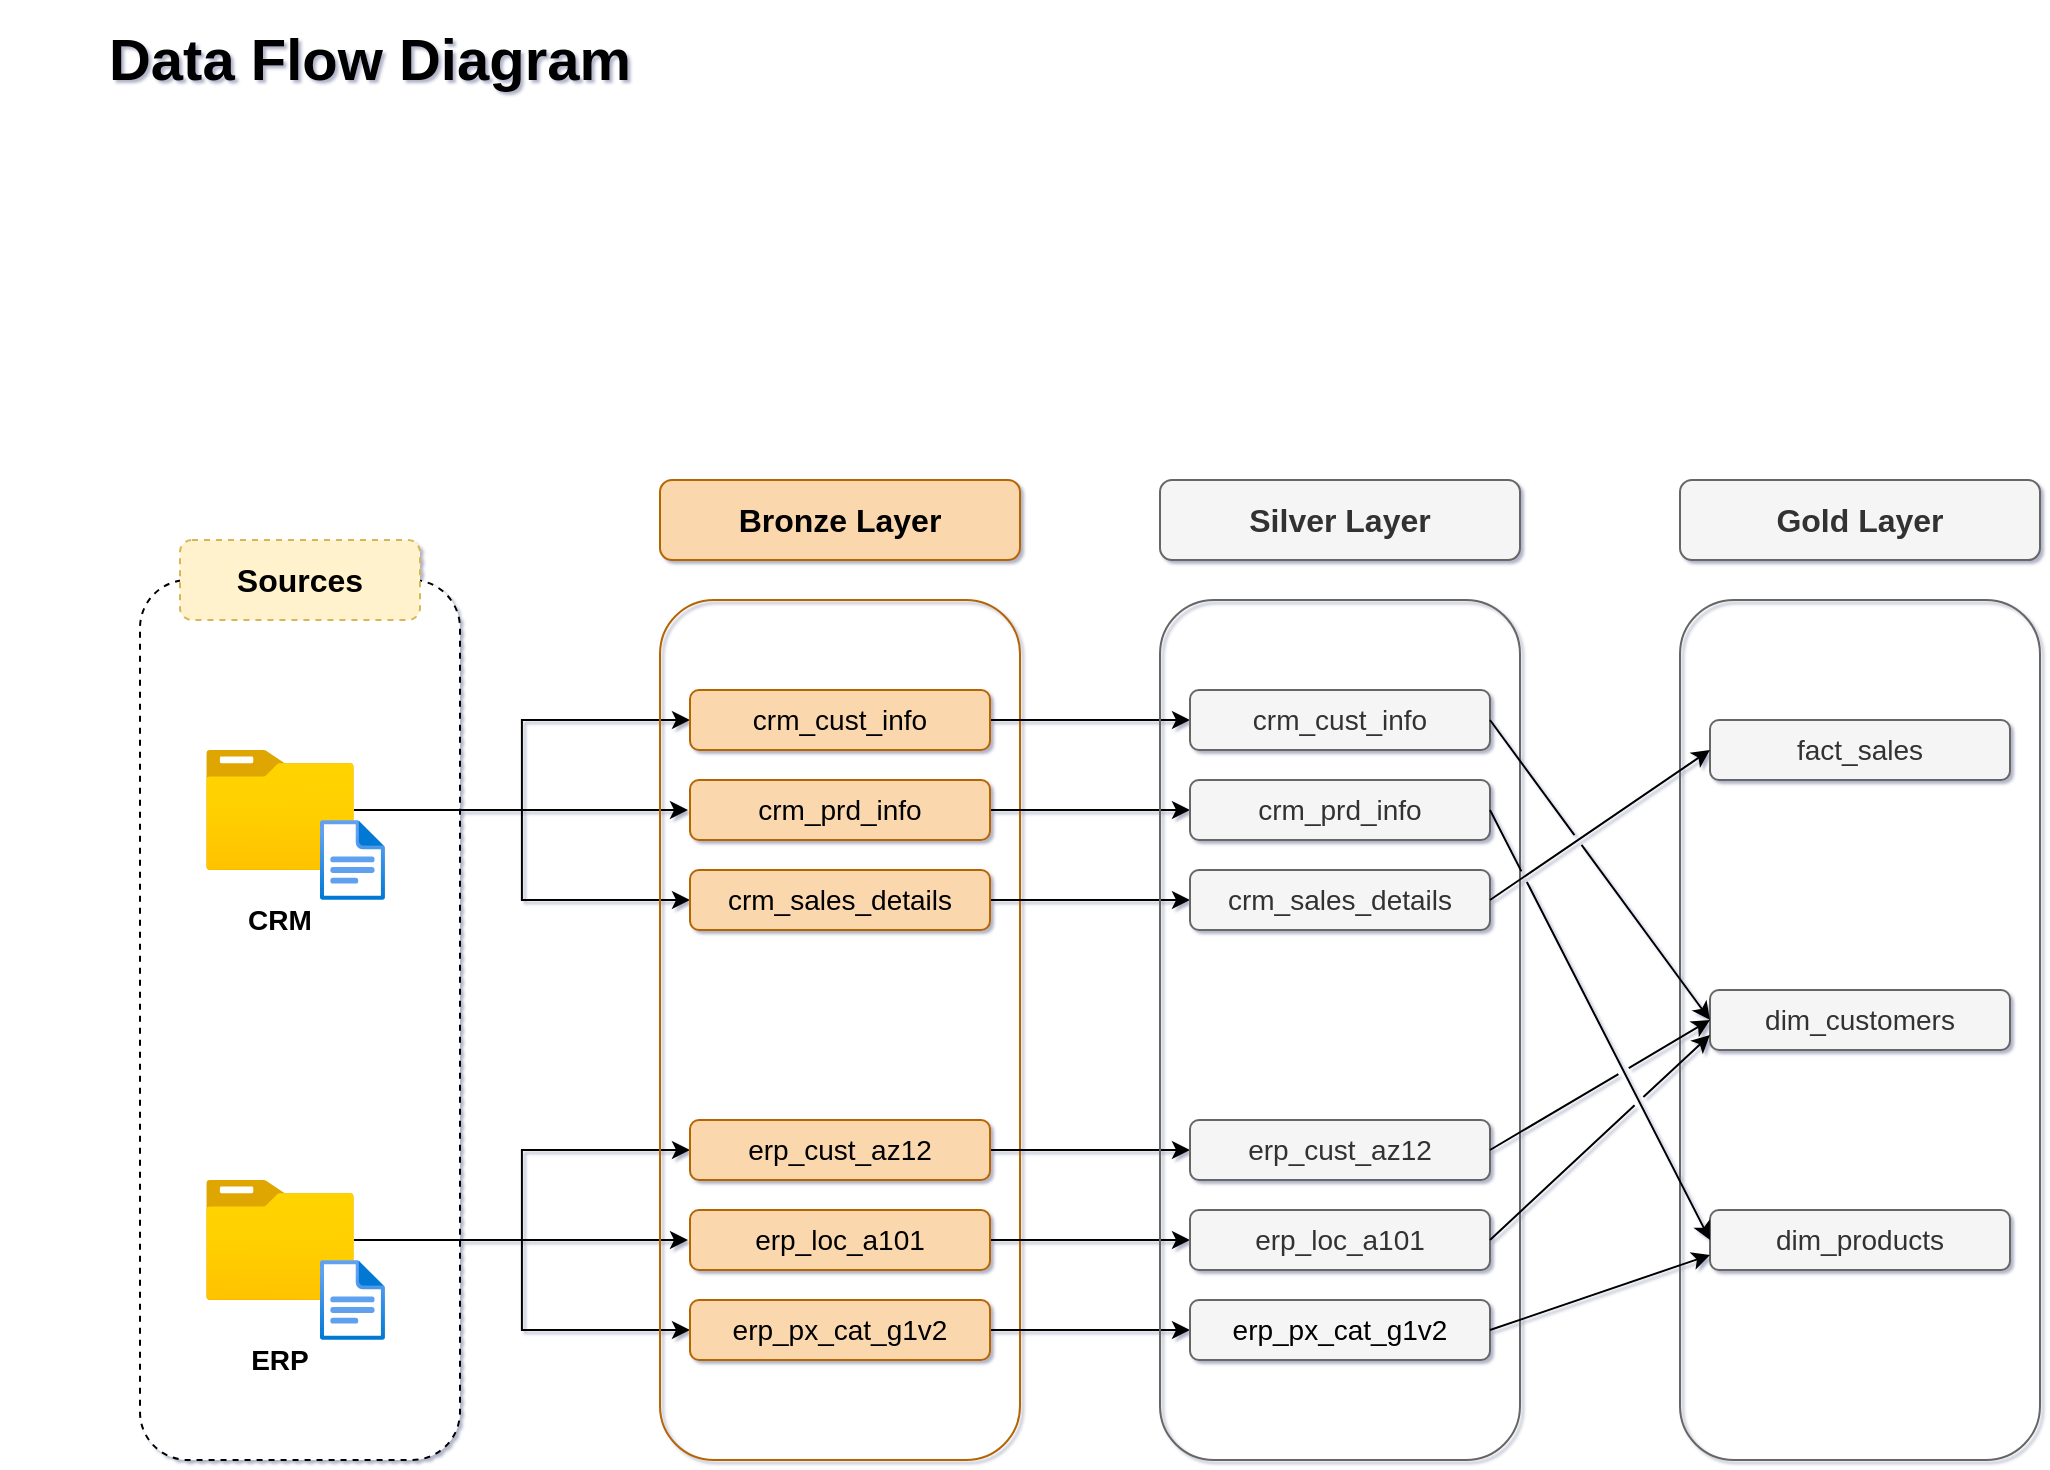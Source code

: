 <mxfile scale="1" border="0" version="27.0.9">
  <diagram name="Page-1" id="lo4eZgfJaH8Q86cD6Dl4">
    <mxGraphModel dx="1042" dy="623" grid="1" gridSize="10" guides="1" tooltips="1" connect="1" arrows="1" fold="1" page="1" pageScale="1" pageWidth="1920" pageHeight="1200" background="none" math="0" shadow="1">
      <root>
        <object label="" id="0">
          <mxCell />
        </object>
        <mxCell id="1" parent="0" />
        <mxCell id="7gnHyq3HujZfWvgFVugJ-2" value="" style="rounded=1;whiteSpace=wrap;html=1;dashed=1;" parent="1" vertex="1">
          <mxGeometry x="90" y="420" width="160" height="440" as="geometry" />
        </mxCell>
        <mxCell id="7gnHyq3HujZfWvgFVugJ-3" value="&lt;b&gt;&lt;font style=&quot;font-size: 16px;&quot;&gt;Sources&lt;/font&gt;&lt;/b&gt;" style="rounded=1;whiteSpace=wrap;html=1;strokeColor=#d6b656;fillColor=#fff2cc;dashed=1;" parent="1" vertex="1">
          <mxGeometry x="110" y="400" width="120" height="40" as="geometry" />
        </mxCell>
        <mxCell id="7gnHyq3HujZfWvgFVugJ-44" style="edgeStyle=orthogonalEdgeStyle;rounded=0;orthogonalLoop=1;jettySize=auto;html=1;entryX=0;entryY=0.5;entryDx=0;entryDy=0;" parent="1" source="7gnHyq3HujZfWvgFVugJ-5" target="7gnHyq3HujZfWvgFVugJ-23" edge="1">
          <mxGeometry relative="1" as="geometry" />
        </mxCell>
        <mxCell id="7gnHyq3HujZfWvgFVugJ-45" style="edgeStyle=orthogonalEdgeStyle;rounded=0;orthogonalLoop=1;jettySize=auto;html=1;" parent="1" edge="1">
          <mxGeometry relative="1" as="geometry">
            <mxPoint x="364" y="535" as="targetPoint" />
            <mxPoint x="250.97" y="535" as="sourcePoint" />
          </mxGeometry>
        </mxCell>
        <mxCell id="7gnHyq3HujZfWvgFVugJ-46" style="edgeStyle=orthogonalEdgeStyle;rounded=0;orthogonalLoop=1;jettySize=auto;html=1;entryX=0;entryY=0.5;entryDx=0;entryDy=0;" parent="1" source="7gnHyq3HujZfWvgFVugJ-5" target="7gnHyq3HujZfWvgFVugJ-25" edge="1">
          <mxGeometry relative="1" as="geometry" />
        </mxCell>
        <mxCell id="7gnHyq3HujZfWvgFVugJ-5" value="" style="image;aspect=fixed;html=1;points=[];align=center;fontSize=12;image=img/lib/azure2/general/Folder_Blank.svg;" parent="1" vertex="1">
          <mxGeometry x="123.04" y="505" width="73.93" height="60" as="geometry" />
        </mxCell>
        <mxCell id="7gnHyq3HujZfWvgFVugJ-15" value="" style="image;aspect=fixed;html=1;points=[];align=center;fontSize=12;image=img/lib/azure2/general/File.svg;" parent="1" vertex="1">
          <mxGeometry x="180" y="540" width="32.46" height="40" as="geometry" />
        </mxCell>
        <mxCell id="7gnHyq3HujZfWvgFVugJ-37" style="edgeStyle=orthogonalEdgeStyle;rounded=0;orthogonalLoop=1;jettySize=auto;html=1;entryX=0;entryY=0.5;entryDx=0;entryDy=0;" parent="1" source="7gnHyq3HujZfWvgFVugJ-18" target="7gnHyq3HujZfWvgFVugJ-26" edge="1">
          <mxGeometry relative="1" as="geometry" />
        </mxCell>
        <mxCell id="7gnHyq3HujZfWvgFVugJ-38" style="edgeStyle=orthogonalEdgeStyle;rounded=0;orthogonalLoop=1;jettySize=auto;html=1;" parent="1" source="7gnHyq3HujZfWvgFVugJ-18" target="7gnHyq3HujZfWvgFVugJ-28" edge="1">
          <mxGeometry relative="1" as="geometry" />
        </mxCell>
        <mxCell id="7gnHyq3HujZfWvgFVugJ-40" style="edgeStyle=orthogonalEdgeStyle;rounded=0;orthogonalLoop=1;jettySize=auto;html=1;" parent="1" edge="1">
          <mxGeometry relative="1" as="geometry">
            <mxPoint x="364" y="750" as="targetPoint" />
            <mxPoint x="220.97" y="750" as="sourcePoint" />
          </mxGeometry>
        </mxCell>
        <mxCell id="7gnHyq3HujZfWvgFVugJ-18" value="" style="image;aspect=fixed;html=1;points=[];align=center;fontSize=12;image=img/lib/azure2/general/Folder_Blank.svg;" parent="1" vertex="1">
          <mxGeometry x="123.04" y="720" width="73.93" height="60" as="geometry" />
        </mxCell>
        <mxCell id="7gnHyq3HujZfWvgFVugJ-19" value="" style="image;aspect=fixed;html=1;points=[];align=center;fontSize=12;image=img/lib/azure2/general/File.svg;" parent="1" vertex="1">
          <mxGeometry x="180" y="760" width="32.46" height="40" as="geometry" />
        </mxCell>
        <mxCell id="7gnHyq3HujZfWvgFVugJ-21" value="&lt;font style=&quot;font-size: 16px;&quot;&gt;&lt;b&gt;Bronze Layer&lt;/b&gt;&lt;/font&gt;" style="rounded=1;whiteSpace=wrap;html=1;fillColor=#fad7ac;strokeColor=#b46504;" parent="1" vertex="1">
          <mxGeometry x="350" y="370" width="180" height="40" as="geometry" />
        </mxCell>
        <mxCell id="7gnHyq3HujZfWvgFVugJ-22" value="" style="rounded=1;whiteSpace=wrap;html=1;fillColor=none;strokeColor=#b46504;fillStyle=auto;gradientColor=none;" parent="1" vertex="1">
          <mxGeometry x="350" y="430" width="180" height="430" as="geometry" />
        </mxCell>
        <mxCell id="I61YopK0WSlyQ3vse2ND-12" style="edgeStyle=orthogonalEdgeStyle;rounded=0;orthogonalLoop=1;jettySize=auto;html=1;" parent="1" source="7gnHyq3HujZfWvgFVugJ-23" target="I61YopK0WSlyQ3vse2ND-3" edge="1">
          <mxGeometry relative="1" as="geometry" />
        </mxCell>
        <mxCell id="7gnHyq3HujZfWvgFVugJ-23" value="&lt;font style=&quot;font-size: 14px;&quot;&gt;crm_cust_info&lt;/font&gt;" style="rounded=1;whiteSpace=wrap;html=1;fillColor=#fad7ac;strokeColor=#b46504;" parent="1" vertex="1">
          <mxGeometry x="365" y="475" width="150" height="30" as="geometry" />
        </mxCell>
        <mxCell id="I61YopK0WSlyQ3vse2ND-13" style="edgeStyle=orthogonalEdgeStyle;rounded=0;orthogonalLoop=1;jettySize=auto;html=1;" parent="1" source="7gnHyq3HujZfWvgFVugJ-24" target="I61YopK0WSlyQ3vse2ND-4" edge="1">
          <mxGeometry relative="1" as="geometry" />
        </mxCell>
        <mxCell id="7gnHyq3HujZfWvgFVugJ-24" value="&lt;font style=&quot;font-size: 14px;&quot;&gt;crm_prd_info&lt;/font&gt;" style="rounded=1;whiteSpace=wrap;html=1;fillColor=#fad7ac;strokeColor=#b46504;" parent="1" vertex="1">
          <mxGeometry x="365" y="520" width="150" height="30" as="geometry" />
        </mxCell>
        <mxCell id="I61YopK0WSlyQ3vse2ND-14" style="edgeStyle=orthogonalEdgeStyle;rounded=0;orthogonalLoop=1;jettySize=auto;html=1;entryX=0;entryY=0.5;entryDx=0;entryDy=0;" parent="1" source="7gnHyq3HujZfWvgFVugJ-25" target="I61YopK0WSlyQ3vse2ND-5" edge="1">
          <mxGeometry relative="1" as="geometry" />
        </mxCell>
        <mxCell id="7gnHyq3HujZfWvgFVugJ-25" value="&lt;font style=&quot;font-size: 14px;&quot;&gt;crm_sales_details&lt;/font&gt;" style="rounded=1;whiteSpace=wrap;html=1;fillColor=#fad7ac;strokeColor=#b46504;" parent="1" vertex="1">
          <mxGeometry x="365" y="565" width="150" height="30" as="geometry" />
        </mxCell>
        <mxCell id="I61YopK0WSlyQ3vse2ND-15" style="edgeStyle=orthogonalEdgeStyle;rounded=0;orthogonalLoop=1;jettySize=auto;html=1;entryX=0;entryY=0.5;entryDx=0;entryDy=0;" parent="1" source="7gnHyq3HujZfWvgFVugJ-26" target="I61YopK0WSlyQ3vse2ND-6" edge="1">
          <mxGeometry relative="1" as="geometry" />
        </mxCell>
        <mxCell id="7gnHyq3HujZfWvgFVugJ-26" value="&lt;font style=&quot;font-size: 14px;&quot;&gt;erp_cust_az12&lt;/font&gt;" style="rounded=1;whiteSpace=wrap;html=1;fillColor=#fad7ac;strokeColor=#b46504;" parent="1" vertex="1">
          <mxGeometry x="365" y="690" width="150" height="30" as="geometry" />
        </mxCell>
        <mxCell id="I61YopK0WSlyQ3vse2ND-16" style="edgeStyle=orthogonalEdgeStyle;rounded=0;orthogonalLoop=1;jettySize=auto;html=1;" parent="1" source="7gnHyq3HujZfWvgFVugJ-27" target="I61YopK0WSlyQ3vse2ND-7" edge="1">
          <mxGeometry relative="1" as="geometry" />
        </mxCell>
        <mxCell id="7gnHyq3HujZfWvgFVugJ-27" value="&lt;font style=&quot;font-size: 14px;&quot;&gt;erp_loc_a101&lt;/font&gt;" style="rounded=1;whiteSpace=wrap;html=1;fillColor=#fad7ac;strokeColor=#b46504;" parent="1" vertex="1">
          <mxGeometry x="365" y="735" width="150" height="30" as="geometry" />
        </mxCell>
        <mxCell id="I61YopK0WSlyQ3vse2ND-18" style="edgeStyle=orthogonalEdgeStyle;rounded=0;orthogonalLoop=1;jettySize=auto;html=1;" parent="1" source="7gnHyq3HujZfWvgFVugJ-28" target="I61YopK0WSlyQ3vse2ND-8" edge="1">
          <mxGeometry relative="1" as="geometry" />
        </mxCell>
        <mxCell id="7gnHyq3HujZfWvgFVugJ-28" value="&lt;font style=&quot;font-size: 14px;&quot;&gt;erp_px_cat_g1v2&lt;/font&gt;" style="rounded=1;whiteSpace=wrap;html=1;fillColor=#fad7ac;strokeColor=#b46504;" parent="1" vertex="1">
          <mxGeometry x="365" y="780" width="150" height="30" as="geometry" />
        </mxCell>
        <mxCell id="7gnHyq3HujZfWvgFVugJ-47" value="&lt;b&gt;&lt;font style=&quot;font-size: 14px;&quot;&gt;CRM&lt;/font&gt;&lt;/b&gt;" style="rounded=0;whiteSpace=wrap;html=1;strokeColor=none;fillColor=none;" parent="1" vertex="1">
          <mxGeometry x="126.23" y="580" width="67.54" height="20" as="geometry" />
        </mxCell>
        <mxCell id="7gnHyq3HujZfWvgFVugJ-48" value="&lt;b&gt;&lt;font style=&quot;font-size: 14px;&quot;&gt;ERP&lt;/font&gt;&lt;/b&gt;" style="rounded=0;whiteSpace=wrap;html=1;strokeColor=none;fillColor=none;" parent="1" vertex="1">
          <mxGeometry x="126.23" y="800" width="67.54" height="20" as="geometry" />
        </mxCell>
        <mxCell id="7gnHyq3HujZfWvgFVugJ-49" value="&lt;b&gt;&lt;font style=&quot;font-size: 29px;&quot;&gt;Data Flow Diagram&lt;/font&gt;&lt;/b&gt;" style="rounded=0;whiteSpace=wrap;html=1;strokeColor=none;fillColor=none;" parent="1" vertex="1">
          <mxGeometry x="20" y="130" width="370" height="60" as="geometry" />
        </mxCell>
        <mxCell id="I61YopK0WSlyQ3vse2ND-1" value="" style="rounded=1;whiteSpace=wrap;html=1;fillColor=none;strokeColor=#666666;fillStyle=auto;fontColor=#333333;" parent="1" vertex="1">
          <mxGeometry x="600" y="430" width="180" height="430" as="geometry" />
        </mxCell>
        <mxCell id="I61YopK0WSlyQ3vse2ND-3" value="&lt;font style=&quot;font-size: 14px;&quot;&gt;crm_cust_info&lt;/font&gt;" style="rounded=1;whiteSpace=wrap;html=1;fillColor=#f5f5f5;strokeColor=#666666;fontColor=#333333;" parent="1" vertex="1">
          <mxGeometry x="615" y="475" width="150" height="30" as="geometry" />
        </mxCell>
        <mxCell id="I61YopK0WSlyQ3vse2ND-4" value="&lt;font style=&quot;font-size: 14px;&quot;&gt;crm_prd_info&lt;/font&gt;" style="rounded=1;whiteSpace=wrap;html=1;fillColor=#f5f5f5;strokeColor=#666666;fontColor=#333333;" parent="1" vertex="1">
          <mxGeometry x="615" y="520" width="150" height="30" as="geometry" />
        </mxCell>
        <mxCell id="I61YopK0WSlyQ3vse2ND-5" value="&lt;font style=&quot;font-size: 14px;&quot;&gt;crm_sales_details&lt;/font&gt;" style="rounded=1;whiteSpace=wrap;html=1;fillColor=#f5f5f5;strokeColor=#666666;fontColor=#333333;" parent="1" vertex="1">
          <mxGeometry x="615" y="565" width="150" height="30" as="geometry" />
        </mxCell>
        <mxCell id="I61YopK0WSlyQ3vse2ND-6" value="&lt;font style=&quot;font-size: 14px;&quot;&gt;erp_cust_az12&lt;/font&gt;" style="rounded=1;whiteSpace=wrap;html=1;fillColor=#f5f5f5;strokeColor=#666666;fontColor=#333333;" parent="1" vertex="1">
          <mxGeometry x="615" y="690" width="150" height="30" as="geometry" />
        </mxCell>
        <mxCell id="I61YopK0WSlyQ3vse2ND-7" value="&lt;font style=&quot;font-size: 14px;&quot;&gt;erp_loc_a101&lt;/font&gt;" style="rounded=1;whiteSpace=wrap;html=1;fillColor=#f5f5f5;strokeColor=#666666;fontColor=#333333;" parent="1" vertex="1">
          <mxGeometry x="615" y="735" width="150" height="30" as="geometry" />
        </mxCell>
        <mxCell id="I61YopK0WSlyQ3vse2ND-8" value="&lt;span style=&quot;color: rgb(0, 0, 0); font-size: 14px;&quot;&gt;erp_px_cat_g1v2&lt;/span&gt;" style="rounded=1;whiteSpace=wrap;html=1;fillColor=#f5f5f5;strokeColor=#666666;fontColor=#333333;" parent="1" vertex="1">
          <mxGeometry x="615" y="780" width="150" height="30" as="geometry" />
        </mxCell>
        <mxCell id="I61YopK0WSlyQ3vse2ND-19" value="&lt;font style=&quot;font-size: 16px;&quot;&gt;&lt;b&gt;Silver Layer&lt;/b&gt;&lt;/font&gt;" style="rounded=1;whiteSpace=wrap;html=1;fillColor=#f5f5f5;strokeColor=#666666;fontColor=#333333;" parent="1" vertex="1">
          <mxGeometry x="600" y="370" width="180" height="40" as="geometry" />
        </mxCell>
        <mxCell id="k-Mvm8XyHYtzJQmth2Uz-1" value="" style="rounded=1;whiteSpace=wrap;html=1;fillColor=none;strokeColor=#666666;fillStyle=auto;fontColor=#333333;" vertex="1" parent="1">
          <mxGeometry x="860" y="430" width="180" height="430" as="geometry" />
        </mxCell>
        <mxCell id="k-Mvm8XyHYtzJQmth2Uz-2" value="&lt;font style=&quot;font-size: 14px;&quot;&gt;fact_sales&lt;/font&gt;" style="rounded=1;whiteSpace=wrap;html=1;fillColor=#f5f5f5;strokeColor=#666666;fontColor=#333333;" vertex="1" parent="1">
          <mxGeometry x="875" y="490" width="150" height="30" as="geometry" />
        </mxCell>
        <mxCell id="k-Mvm8XyHYtzJQmth2Uz-3" value="&lt;font style=&quot;font-size: 14px;&quot;&gt;dim_customers&lt;/font&gt;" style="rounded=1;whiteSpace=wrap;html=1;fillColor=#f5f5f5;strokeColor=#666666;fontColor=#333333;" vertex="1" parent="1">
          <mxGeometry x="875" y="625" width="150" height="30" as="geometry" />
        </mxCell>
        <mxCell id="k-Mvm8XyHYtzJQmth2Uz-4" value="&lt;font style=&quot;font-size: 14px;&quot;&gt;dim_products&lt;/font&gt;" style="rounded=1;whiteSpace=wrap;html=1;fillColor=#f5f5f5;strokeColor=#666666;fontColor=#333333;" vertex="1" parent="1">
          <mxGeometry x="875" y="735" width="150" height="30" as="geometry" />
        </mxCell>
        <mxCell id="k-Mvm8XyHYtzJQmth2Uz-8" value="&lt;font style=&quot;font-size: 16px;&quot;&gt;&lt;b&gt;Gold Layer&lt;/b&gt;&lt;/font&gt;" style="rounded=1;whiteSpace=wrap;html=1;fillColor=#f5f5f5;strokeColor=#666666;fontColor=#333333;" vertex="1" parent="1">
          <mxGeometry x="860" y="370" width="180" height="40" as="geometry" />
        </mxCell>
        <mxCell id="k-Mvm8XyHYtzJQmth2Uz-10" value="" style="endArrow=classic;html=1;rounded=0;exitX=1;exitY=0.5;exitDx=0;exitDy=0;entryX=0;entryY=0.5;entryDx=0;entryDy=0;strokeColor=default;jumpStyle=gap;" edge="1" parent="1" source="I61YopK0WSlyQ3vse2ND-5" target="k-Mvm8XyHYtzJQmth2Uz-2">
          <mxGeometry width="50" height="50" relative="1" as="geometry">
            <mxPoint x="790" y="580" as="sourcePoint" />
            <mxPoint x="840" y="530" as="targetPoint" />
          </mxGeometry>
        </mxCell>
        <mxCell id="k-Mvm8XyHYtzJQmth2Uz-11" value="" style="endArrow=classic;html=1;rounded=0;exitX=1;exitY=0.5;exitDx=0;exitDy=0;entryX=0;entryY=0.5;entryDx=0;entryDy=0;strokeColor=default;jumpStyle=gap;" edge="1" parent="1" source="I61YopK0WSlyQ3vse2ND-3" target="k-Mvm8XyHYtzJQmth2Uz-3">
          <mxGeometry width="50" height="50" relative="1" as="geometry">
            <mxPoint x="810" y="505" as="sourcePoint" />
            <mxPoint x="860" y="455" as="targetPoint" />
          </mxGeometry>
        </mxCell>
        <mxCell id="k-Mvm8XyHYtzJQmth2Uz-12" value="" style="endArrow=classic;html=1;rounded=0;exitX=1;exitY=0.5;exitDx=0;exitDy=0;entryX=0;entryY=0.5;entryDx=0;entryDy=0;jumpStyle=gap;" edge="1" parent="1" source="I61YopK0WSlyQ3vse2ND-4" target="k-Mvm8XyHYtzJQmth2Uz-4">
          <mxGeometry width="50" height="50" relative="1" as="geometry">
            <mxPoint x="800" y="705" as="sourcePoint" />
            <mxPoint x="850" y="655" as="targetPoint" />
          </mxGeometry>
        </mxCell>
        <mxCell id="k-Mvm8XyHYtzJQmth2Uz-13" value="" style="endArrow=classic;html=1;rounded=0;exitX=1;exitY=0.5;exitDx=0;exitDy=0;entryX=0;entryY=0.5;entryDx=0;entryDy=0;jumpStyle=gap;" edge="1" parent="1" source="I61YopK0WSlyQ3vse2ND-6" target="k-Mvm8XyHYtzJQmth2Uz-3">
          <mxGeometry width="50" height="50" relative="1" as="geometry">
            <mxPoint x="790" y="810" as="sourcePoint" />
            <mxPoint x="840" y="760" as="targetPoint" />
          </mxGeometry>
        </mxCell>
        <mxCell id="k-Mvm8XyHYtzJQmth2Uz-14" value="" style="endArrow=classic;html=1;rounded=0;exitX=1;exitY=0.5;exitDx=0;exitDy=0;entryX=0;entryY=0.75;entryDx=0;entryDy=0;jumpStyle=gap;" edge="1" parent="1" source="I61YopK0WSlyQ3vse2ND-7" target="k-Mvm8XyHYtzJQmth2Uz-3">
          <mxGeometry width="50" height="50" relative="1" as="geometry">
            <mxPoint x="750" y="765" as="sourcePoint" />
            <mxPoint x="860" y="700" as="targetPoint" />
          </mxGeometry>
        </mxCell>
        <mxCell id="k-Mvm8XyHYtzJQmth2Uz-15" value="" style="endArrow=classic;html=1;rounded=0;exitX=1;exitY=0.5;exitDx=0;exitDy=0;entryX=0;entryY=0.75;entryDx=0;entryDy=0;jumpStyle=gap;" edge="1" parent="1" source="I61YopK0WSlyQ3vse2ND-8" target="k-Mvm8XyHYtzJQmth2Uz-4">
          <mxGeometry width="50" height="50" relative="1" as="geometry">
            <mxPoint x="780" y="845" as="sourcePoint" />
            <mxPoint x="890" y="780" as="targetPoint" />
          </mxGeometry>
        </mxCell>
      </root>
    </mxGraphModel>
  </diagram>
</mxfile>
